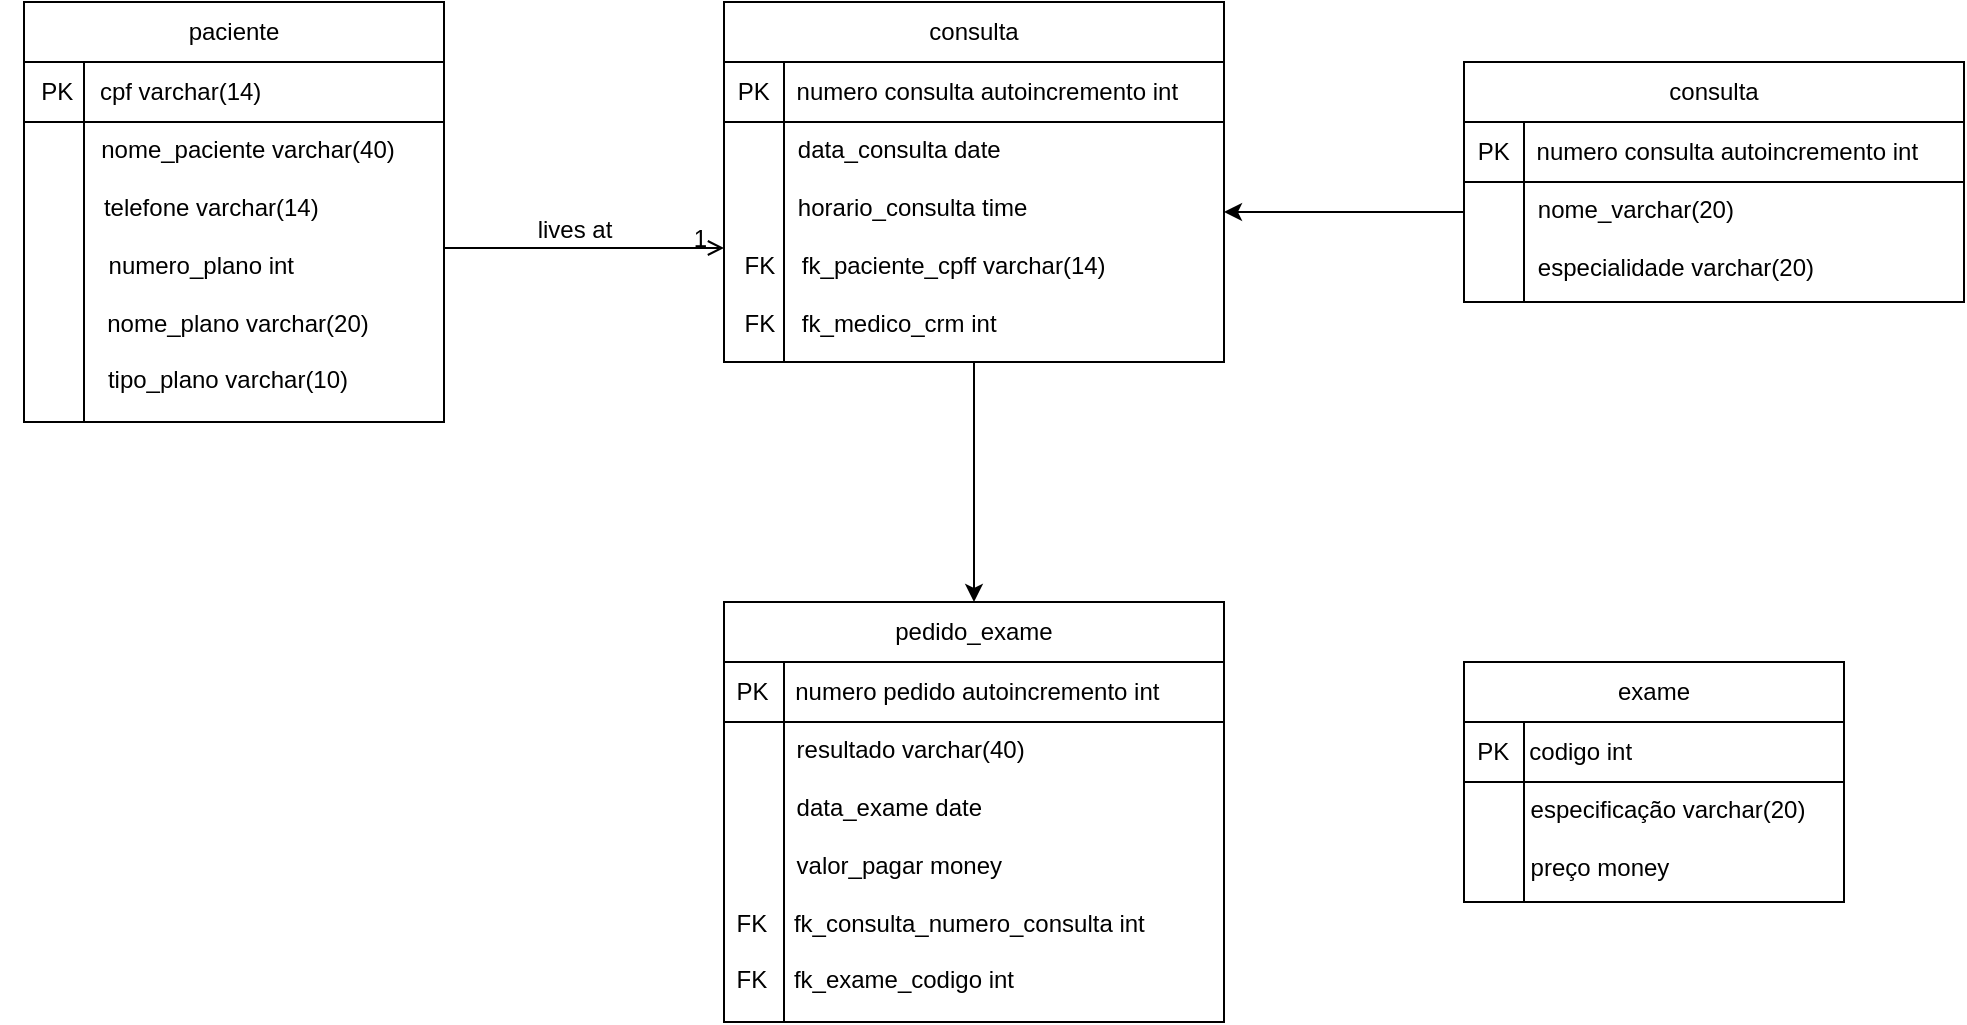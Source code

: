 <mxfile version="23.0.2" type="github">
  <diagram id="C5RBs43oDa-KdzZeNtuy" name="Page-1">
    <mxGraphModel dx="1383" dy="759" grid="1" gridSize="10" guides="1" tooltips="1" connect="1" arrows="1" fold="1" page="1" pageScale="1" pageWidth="827" pageHeight="1169" math="0" shadow="0">
      <root>
        <mxCell id="WIyWlLk6GJQsqaUBKTNV-0" />
        <mxCell id="WIyWlLk6GJQsqaUBKTNV-1" parent="WIyWlLk6GJQsqaUBKTNV-0" />
        <mxCell id="zkfFHV4jXpPFQw0GAbJ--26" value="" style="endArrow=open;shadow=0;strokeWidth=1;rounded=0;endFill=1;edgeStyle=elbowEdgeStyle;elbow=vertical;" parent="WIyWlLk6GJQsqaUBKTNV-1" edge="1">
          <mxGeometry x="0.5" y="41" relative="1" as="geometry">
            <mxPoint x="270" y="153" as="sourcePoint" />
            <mxPoint x="420" y="153" as="targetPoint" />
            <mxPoint x="-40" y="32" as="offset" />
          </mxGeometry>
        </mxCell>
        <mxCell id="zkfFHV4jXpPFQw0GAbJ--28" value="1" style="resizable=0;align=right;verticalAlign=bottom;labelBackgroundColor=none;fontSize=12;" parent="zkfFHV4jXpPFQw0GAbJ--26" connectable="0" vertex="1">
          <mxGeometry x="1" relative="1" as="geometry">
            <mxPoint x="-7" y="4" as="offset" />
          </mxGeometry>
        </mxCell>
        <mxCell id="zkfFHV4jXpPFQw0GAbJ--29" value="lives at" style="text;html=1;resizable=0;points=[];;align=center;verticalAlign=middle;labelBackgroundColor=none;rounded=0;shadow=0;strokeWidth=1;fontSize=12;" parent="zkfFHV4jXpPFQw0GAbJ--26" vertex="1" connectable="0">
          <mxGeometry x="0.5" y="49" relative="1" as="geometry">
            <mxPoint x="-38" y="40" as="offset" />
          </mxGeometry>
        </mxCell>
        <mxCell id="Xl5jIhtWlQXe7mWSOnUj-9" value="&lt;div style=&quot;text-align: left;&quot;&gt;&lt;span style=&quot;background-color: initial;&quot;&gt;&lt;br&gt;&lt;/span&gt;&lt;/div&gt;&lt;div style=&quot;text-align: left;&quot;&gt;&lt;span style=&quot;background-color: initial;&quot;&gt;&amp;nbsp; &amp;nbsp; &amp;nbsp; PK&lt;/span&gt;&lt;span style=&quot;background-color: initial; text-align: center;&quot;&gt;&amp;nbsp; &amp;nbsp; cpf varchar(14)&lt;/span&gt;&lt;br&gt;&lt;/div&gt;&lt;br style=&quot;font-size: 12px;&quot;&gt;&amp;nbsp; &amp;nbsp; &amp;nbsp; &amp;nbsp; &amp;nbsp; &amp;nbsp; &amp;nbsp; &amp;nbsp;nome_paciente varchar(40)&lt;br style=&quot;font-size: 12px;&quot;&gt;&lt;br style=&quot;font-size: 12px;&quot;&gt;&lt;div style=&quot;font-size: 12px;&quot;&gt;&amp;nbsp; &amp;nbsp; telefone varchar(14)&lt;/div&gt;&lt;br style=&quot;font-size: 12px;&quot;&gt;&lt;div style=&quot;font-size: 12px;&quot;&gt;&amp;nbsp;numero_plano int&lt;/div&gt;&lt;div style=&quot;font-size: 12px;&quot;&gt;&amp;nbsp;&amp;nbsp;&lt;/div&gt;&lt;div style=&quot;font-size: 12px;&quot;&gt;&amp;nbsp; &amp;nbsp; &amp;nbsp; &amp;nbsp; &amp;nbsp; &amp;nbsp; nome_plano varchar(20)&lt;/div&gt;&lt;div style=&quot;font-size: 12px;&quot;&gt;&lt;br style=&quot;font-size: 12px;&quot;&gt;&lt;/div&gt;&lt;div style=&quot;font-size: 12px;&quot;&gt;&amp;nbsp; &amp;nbsp; &amp;nbsp; &amp;nbsp; &amp;nbsp;tipo_plano varchar(10)&lt;/div&gt;" style="shape=internalStorage;whiteSpace=wrap;html=1;backgroundOutline=1;dx=30;dy=30;horizontal=1;verticalAlign=top;align=center;fontSize=12;spacingTop=-13;spacingLeft=-36;" vertex="1" parent="WIyWlLk6GJQsqaUBKTNV-1">
          <mxGeometry x="70" y="60" width="210" height="180" as="geometry" />
        </mxCell>
        <mxCell id="Xl5jIhtWlQXe7mWSOnUj-11" value="paciente" style="rounded=0;whiteSpace=wrap;html=1;" vertex="1" parent="WIyWlLk6GJQsqaUBKTNV-1">
          <mxGeometry x="70" y="30" width="210" height="30" as="geometry" />
        </mxCell>
        <mxCell id="Xl5jIhtWlQXe7mWSOnUj-22" style="edgeStyle=orthogonalEdgeStyle;rounded=0;orthogonalLoop=1;jettySize=auto;html=1;exitX=0.5;exitY=1;exitDx=0;exitDy=0;" edge="1" parent="WIyWlLk6GJQsqaUBKTNV-1" source="Xl5jIhtWlQXe7mWSOnUj-13">
          <mxGeometry relative="1" as="geometry">
            <mxPoint x="545" y="330" as="targetPoint" />
          </mxGeometry>
        </mxCell>
        <mxCell id="Xl5jIhtWlQXe7mWSOnUj-13" value="&lt;div style=&quot;text-align: left;&quot;&gt;&lt;span style=&quot;background-color: initial;&quot;&gt;&lt;br&gt;&lt;/span&gt;&lt;/div&gt;&lt;div style=&quot;text-align: left;&quot;&gt;&lt;span style=&quot;background-color: initial;&quot;&gt;&amp;nbsp; &amp;nbsp; &amp;nbsp; PK&lt;/span&gt;&lt;span style=&quot;background-color: initial; text-align: center;&quot;&gt;&amp;nbsp; &amp;nbsp; numero consulta autoincremento int&lt;/span&gt;&lt;br&gt;&lt;/div&gt;&lt;br style=&quot;font-size: 12px;&quot;&gt;&lt;div style=&quot;text-align: left;&quot;&gt;&lt;span style=&quot;background-color: initial;&quot;&gt;&amp;nbsp; &amp;nbsp; &amp;nbsp; &amp;nbsp; &amp;nbsp; &amp;nbsp; &amp;nbsp; &amp;nbsp;data_consulta date&lt;/span&gt;&lt;/div&gt;&lt;br style=&quot;font-size: 12px;&quot;&gt;&lt;div style=&quot;text-align: left; font-size: 12px;&quot;&gt;&amp;nbsp; &amp;nbsp; &amp;nbsp; &amp;nbsp; &amp;nbsp; &amp;nbsp; &amp;nbsp; &amp;nbsp;horario_consulta time&lt;/div&gt;&lt;br style=&quot;font-size: 12px;&quot;&gt;&lt;div style=&quot;text-align: left; font-size: 12px;&quot;&gt;&amp;nbsp; &amp;nbsp; &amp;nbsp; &amp;nbsp;FK&amp;nbsp; &amp;nbsp; fk_paciente_cpff varchar(14)&lt;/div&gt;&lt;div style=&quot;font-size: 12px;&quot;&gt;&amp;nbsp;&amp;nbsp;&lt;/div&gt;&lt;div style=&quot;text-align: left; font-size: 12px;&quot;&gt;&lt;span style=&quot;background-color: initial;&quot;&gt;&amp;nbsp; &amp;nbsp; &amp;nbsp; &amp;nbsp;FK&amp;nbsp; &amp;nbsp; fk_medico_crm int&lt;/span&gt;&lt;/div&gt;" style="shape=internalStorage;whiteSpace=wrap;html=1;backgroundOutline=1;dx=30;dy=30;horizontal=1;verticalAlign=top;align=center;fontSize=12;spacingTop=-13;spacingLeft=-36;" vertex="1" parent="WIyWlLk6GJQsqaUBKTNV-1">
          <mxGeometry x="420" y="60" width="250" height="150" as="geometry" />
        </mxCell>
        <mxCell id="Xl5jIhtWlQXe7mWSOnUj-14" value="consulta" style="rounded=0;whiteSpace=wrap;html=1;" vertex="1" parent="WIyWlLk6GJQsqaUBKTNV-1">
          <mxGeometry x="420" y="30" width="250" height="30" as="geometry" />
        </mxCell>
        <mxCell id="Xl5jIhtWlQXe7mWSOnUj-21" style="edgeStyle=orthogonalEdgeStyle;rounded=0;orthogonalLoop=1;jettySize=auto;html=1;entryX=1;entryY=0.5;entryDx=0;entryDy=0;" edge="1" parent="WIyWlLk6GJQsqaUBKTNV-1" source="Xl5jIhtWlQXe7mWSOnUj-15" target="Xl5jIhtWlQXe7mWSOnUj-13">
          <mxGeometry relative="1" as="geometry" />
        </mxCell>
        <mxCell id="Xl5jIhtWlQXe7mWSOnUj-15" value="&lt;div style=&quot;text-align: left;&quot;&gt;&lt;span style=&quot;background-color: initial;&quot;&gt;&lt;br&gt;&lt;/span&gt;&lt;/div&gt;&lt;div style=&quot;text-align: left;&quot;&gt;&lt;span style=&quot;background-color: initial;&quot;&gt;&amp;nbsp; &amp;nbsp; &amp;nbsp; PK&lt;/span&gt;&lt;span style=&quot;background-color: initial; text-align: center;&quot;&gt;&amp;nbsp; &amp;nbsp; numero consulta autoincremento int&lt;/span&gt;&lt;br&gt;&lt;/div&gt;&lt;br style=&quot;font-size: 12px;&quot;&gt;&lt;div style=&quot;text-align: left;&quot;&gt;&lt;span style=&quot;background-color: initial;&quot;&gt;&amp;nbsp; &amp;nbsp; &amp;nbsp; &amp;nbsp; &amp;nbsp; &amp;nbsp; &amp;nbsp; &amp;nbsp;nome_varchar(20)&lt;/span&gt;&lt;/div&gt;&lt;br style=&quot;font-size: 12px;&quot;&gt;&lt;div style=&quot;text-align: left; font-size: 12px;&quot;&gt;&amp;nbsp; &amp;nbsp; &amp;nbsp; &amp;nbsp; &amp;nbsp; &amp;nbsp; &amp;nbsp; &amp;nbsp;especialidade varchar(20)&lt;/div&gt;&lt;br style=&quot;font-size: 12px;&quot;&gt;&lt;div style=&quot;text-align: left; font-size: 12px;&quot;&gt;&amp;nbsp; &amp;nbsp; &amp;nbsp; &amp;nbsp; &amp;nbsp; &amp;nbsp;&lt;/div&gt;&lt;div style=&quot;font-size: 12px;&quot;&gt;&amp;nbsp;&amp;nbsp;&lt;/div&gt;&lt;div style=&quot;text-align: left; font-size: 12px;&quot;&gt;&lt;span style=&quot;background-color: initial;&quot;&gt;&amp;nbsp; &amp;nbsp; &amp;nbsp; &amp;nbsp; &amp;nbsp; &amp;nbsp;&lt;/span&gt;&lt;/div&gt;" style="shape=internalStorage;whiteSpace=wrap;html=1;backgroundOutline=1;dx=30;dy=30;horizontal=1;verticalAlign=top;align=center;fontSize=12;spacingTop=-13;spacingLeft=-36;" vertex="1" parent="WIyWlLk6GJQsqaUBKTNV-1">
          <mxGeometry x="790" y="90" width="250" height="90" as="geometry" />
        </mxCell>
        <mxCell id="Xl5jIhtWlQXe7mWSOnUj-20" value="consulta" style="rounded=0;whiteSpace=wrap;html=1;" vertex="1" parent="WIyWlLk6GJQsqaUBKTNV-1">
          <mxGeometry x="790" y="60" width="250" height="30" as="geometry" />
        </mxCell>
        <mxCell id="Xl5jIhtWlQXe7mWSOnUj-23" value="&lt;div style=&quot;text-align: left;&quot;&gt;&lt;span style=&quot;background-color: initial;&quot;&gt;&lt;br&gt;&lt;/span&gt;&lt;/div&gt;&lt;div style=&quot;text-align: left;&quot;&gt;&lt;span style=&quot;background-color: initial;&quot;&gt;&amp;nbsp; &amp;nbsp;PK&lt;/span&gt;&lt;span style=&quot;background-color: initial; text-align: center;&quot;&gt;&amp;nbsp; &amp;nbsp; numero pedido autoincremento int&lt;/span&gt;&lt;br&gt;&lt;/div&gt;&lt;br style=&quot;font-size: 12px;&quot;&gt;&lt;div style=&quot;text-align: left;&quot;&gt;&lt;span style=&quot;background-color: initial;&quot;&gt;&amp;nbsp; &amp;nbsp; &amp;nbsp; &amp;nbsp; &amp;nbsp; &amp;nbsp; resultado varchar(40)&lt;/span&gt;&lt;/div&gt;&lt;br style=&quot;font-size: 12px;&quot;&gt;&lt;div style=&quot;text-align: left; font-size: 12px;&quot;&gt;&amp;nbsp; &amp;nbsp; &amp;nbsp; &amp;nbsp; &amp;nbsp; &amp;nbsp; data_exame date&lt;/div&gt;&lt;div style=&quot;font-size: 12px;&quot;&gt;&lt;br&gt;&lt;/div&gt;&lt;div style=&quot;text-align: left;&quot;&gt;&amp;nbsp; &amp;nbsp; &amp;nbsp; &amp;nbsp; &amp;nbsp; &amp;nbsp; valor_pagar money&lt;/div&gt;&lt;div style=&quot;text-align: left;&quot;&gt;&lt;br&gt;&lt;/div&gt;&lt;div style=&quot;text-align: left; font-size: 12px;&quot;&gt;&amp;nbsp; &amp;nbsp;FK&amp;nbsp; &amp;nbsp; fk_consulta_numero_consulta int&lt;/div&gt;&lt;div style=&quot;font-size: 12px;&quot;&gt;&amp;nbsp;&amp;nbsp;&lt;/div&gt;&lt;div style=&quot;text-align: left; font-size: 12px;&quot;&gt;&lt;span style=&quot;background-color: initial;&quot;&gt;&amp;nbsp; &amp;nbsp;FK&amp;nbsp; &amp;nbsp; fk_exame_codigo int&lt;/span&gt;&lt;/div&gt;" style="shape=internalStorage;whiteSpace=wrap;html=1;backgroundOutline=1;dx=30;dy=30;horizontal=1;verticalAlign=top;align=center;fontSize=12;spacingTop=-13;spacingLeft=-36;" vertex="1" parent="WIyWlLk6GJQsqaUBKTNV-1">
          <mxGeometry x="420" y="360" width="250" height="180" as="geometry" />
        </mxCell>
        <mxCell id="Xl5jIhtWlQXe7mWSOnUj-24" value="pedido_exame" style="rounded=0;whiteSpace=wrap;html=1;" vertex="1" parent="WIyWlLk6GJQsqaUBKTNV-1">
          <mxGeometry x="420" y="330" width="250" height="30" as="geometry" />
        </mxCell>
        <mxCell id="Xl5jIhtWlQXe7mWSOnUj-27" value="&lt;div style=&quot;text-align: left;&quot;&gt;&lt;span style=&quot;background-color: initial;&quot;&gt;&lt;br&gt;&lt;/span&gt;&lt;/div&gt;&lt;div style=&quot;text-align: left;&quot;&gt;&lt;span style=&quot;background-color: initial;&quot;&gt;&amp;nbsp; &amp;nbsp; &amp;nbsp; &amp;nbsp;PK&lt;/span&gt;&lt;span style=&quot;background-color: initial; text-align: center;&quot;&gt;&amp;nbsp; &amp;nbsp;codigo int&lt;/span&gt;&lt;br&gt;&lt;/div&gt;&lt;br style=&quot;font-size: 12px;&quot;&gt;&lt;div style=&quot;text-align: left;&quot;&gt;&lt;span style=&quot;background-color: initial;&quot;&gt;&amp;nbsp; &amp;nbsp; &amp;nbsp; &amp;nbsp; &amp;nbsp; &amp;nbsp; &amp;nbsp; &amp;nbsp;especificação varchar(20)&lt;/span&gt;&lt;/div&gt;&lt;br style=&quot;font-size: 12px;&quot;&gt;&lt;div style=&quot;text-align: left; font-size: 12px;&quot;&gt;&amp;nbsp; &amp;nbsp; &amp;nbsp; &amp;nbsp; &amp;nbsp; &amp;nbsp; &amp;nbsp; &amp;nbsp;preço money&lt;/div&gt;&lt;br style=&quot;font-size: 12px;&quot;&gt;&lt;div style=&quot;text-align: left; font-size: 12px;&quot;&gt;&amp;nbsp; &amp;nbsp; &amp;nbsp; &amp;nbsp; &amp;nbsp; &amp;nbsp;&lt;/div&gt;&lt;div style=&quot;font-size: 12px;&quot;&gt;&amp;nbsp;&amp;nbsp;&lt;/div&gt;&lt;div style=&quot;text-align: left; font-size: 12px;&quot;&gt;&lt;span style=&quot;background-color: initial;&quot;&gt;&amp;nbsp; &amp;nbsp; &amp;nbsp; &amp;nbsp; &amp;nbsp; &amp;nbsp;&lt;/span&gt;&lt;/div&gt;" style="shape=internalStorage;whiteSpace=wrap;html=1;backgroundOutline=1;dx=30;dy=30;horizontal=1;verticalAlign=top;align=center;fontSize=12;spacingTop=-13;spacingLeft=-36;" vertex="1" parent="WIyWlLk6GJQsqaUBKTNV-1">
          <mxGeometry x="790" y="390" width="190" height="90" as="geometry" />
        </mxCell>
        <mxCell id="Xl5jIhtWlQXe7mWSOnUj-28" value="exame" style="rounded=0;whiteSpace=wrap;html=1;" vertex="1" parent="WIyWlLk6GJQsqaUBKTNV-1">
          <mxGeometry x="790" y="360" width="190" height="30" as="geometry" />
        </mxCell>
      </root>
    </mxGraphModel>
  </diagram>
</mxfile>
